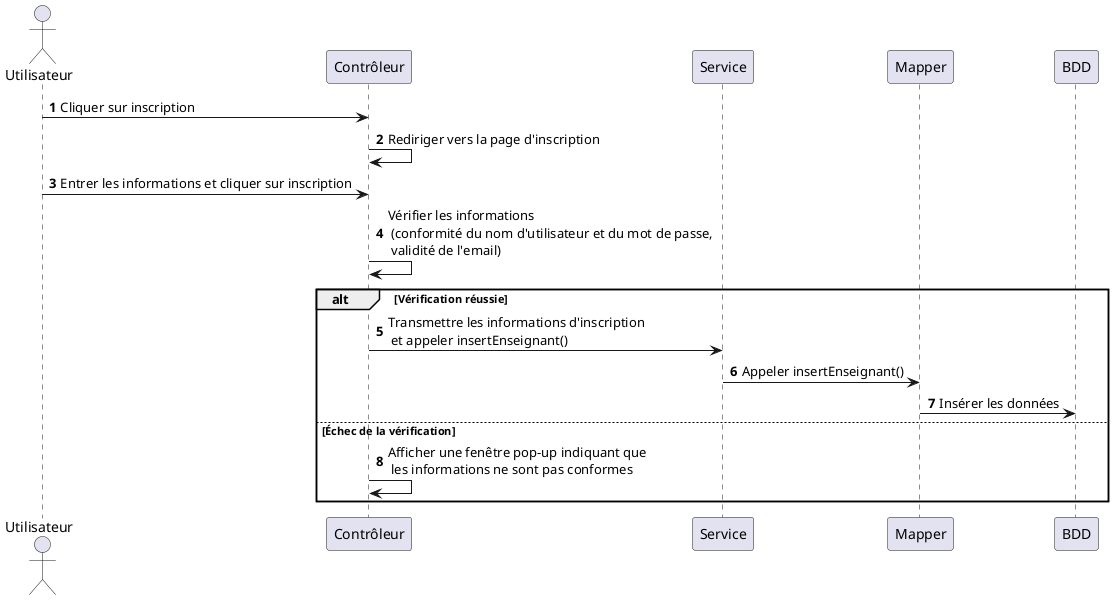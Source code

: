 @startuml
'https://plantuml.com/sequence-diagram

autonumber
Actor Utilisateur
Utilisateur -> Contrôleur: Cliquer sur inscription
Contrôleur -> Contrôleur: Rediriger vers la page d'inscription
Utilisateur -> Contrôleur: Entrer les informations et cliquer sur inscription
Contrôleur -> Contrôleur: Vérifier les informations \n (conformité du nom d'utilisateur et du mot de passe, \n validité de l'email)
alt Vérification réussie
Contrôleur -> Service: Transmettre les informations d'inscription \n et appeler insertEnseignant()
Service -> Mapper: Appeler insertEnseignant()
Mapper -> BDD: Insérer les données
else Échec de la vérification
Contrôleur -> Contrôleur: Afficher une fenêtre pop-up indiquant que \n les informations ne sont pas conformes
end
@enduml